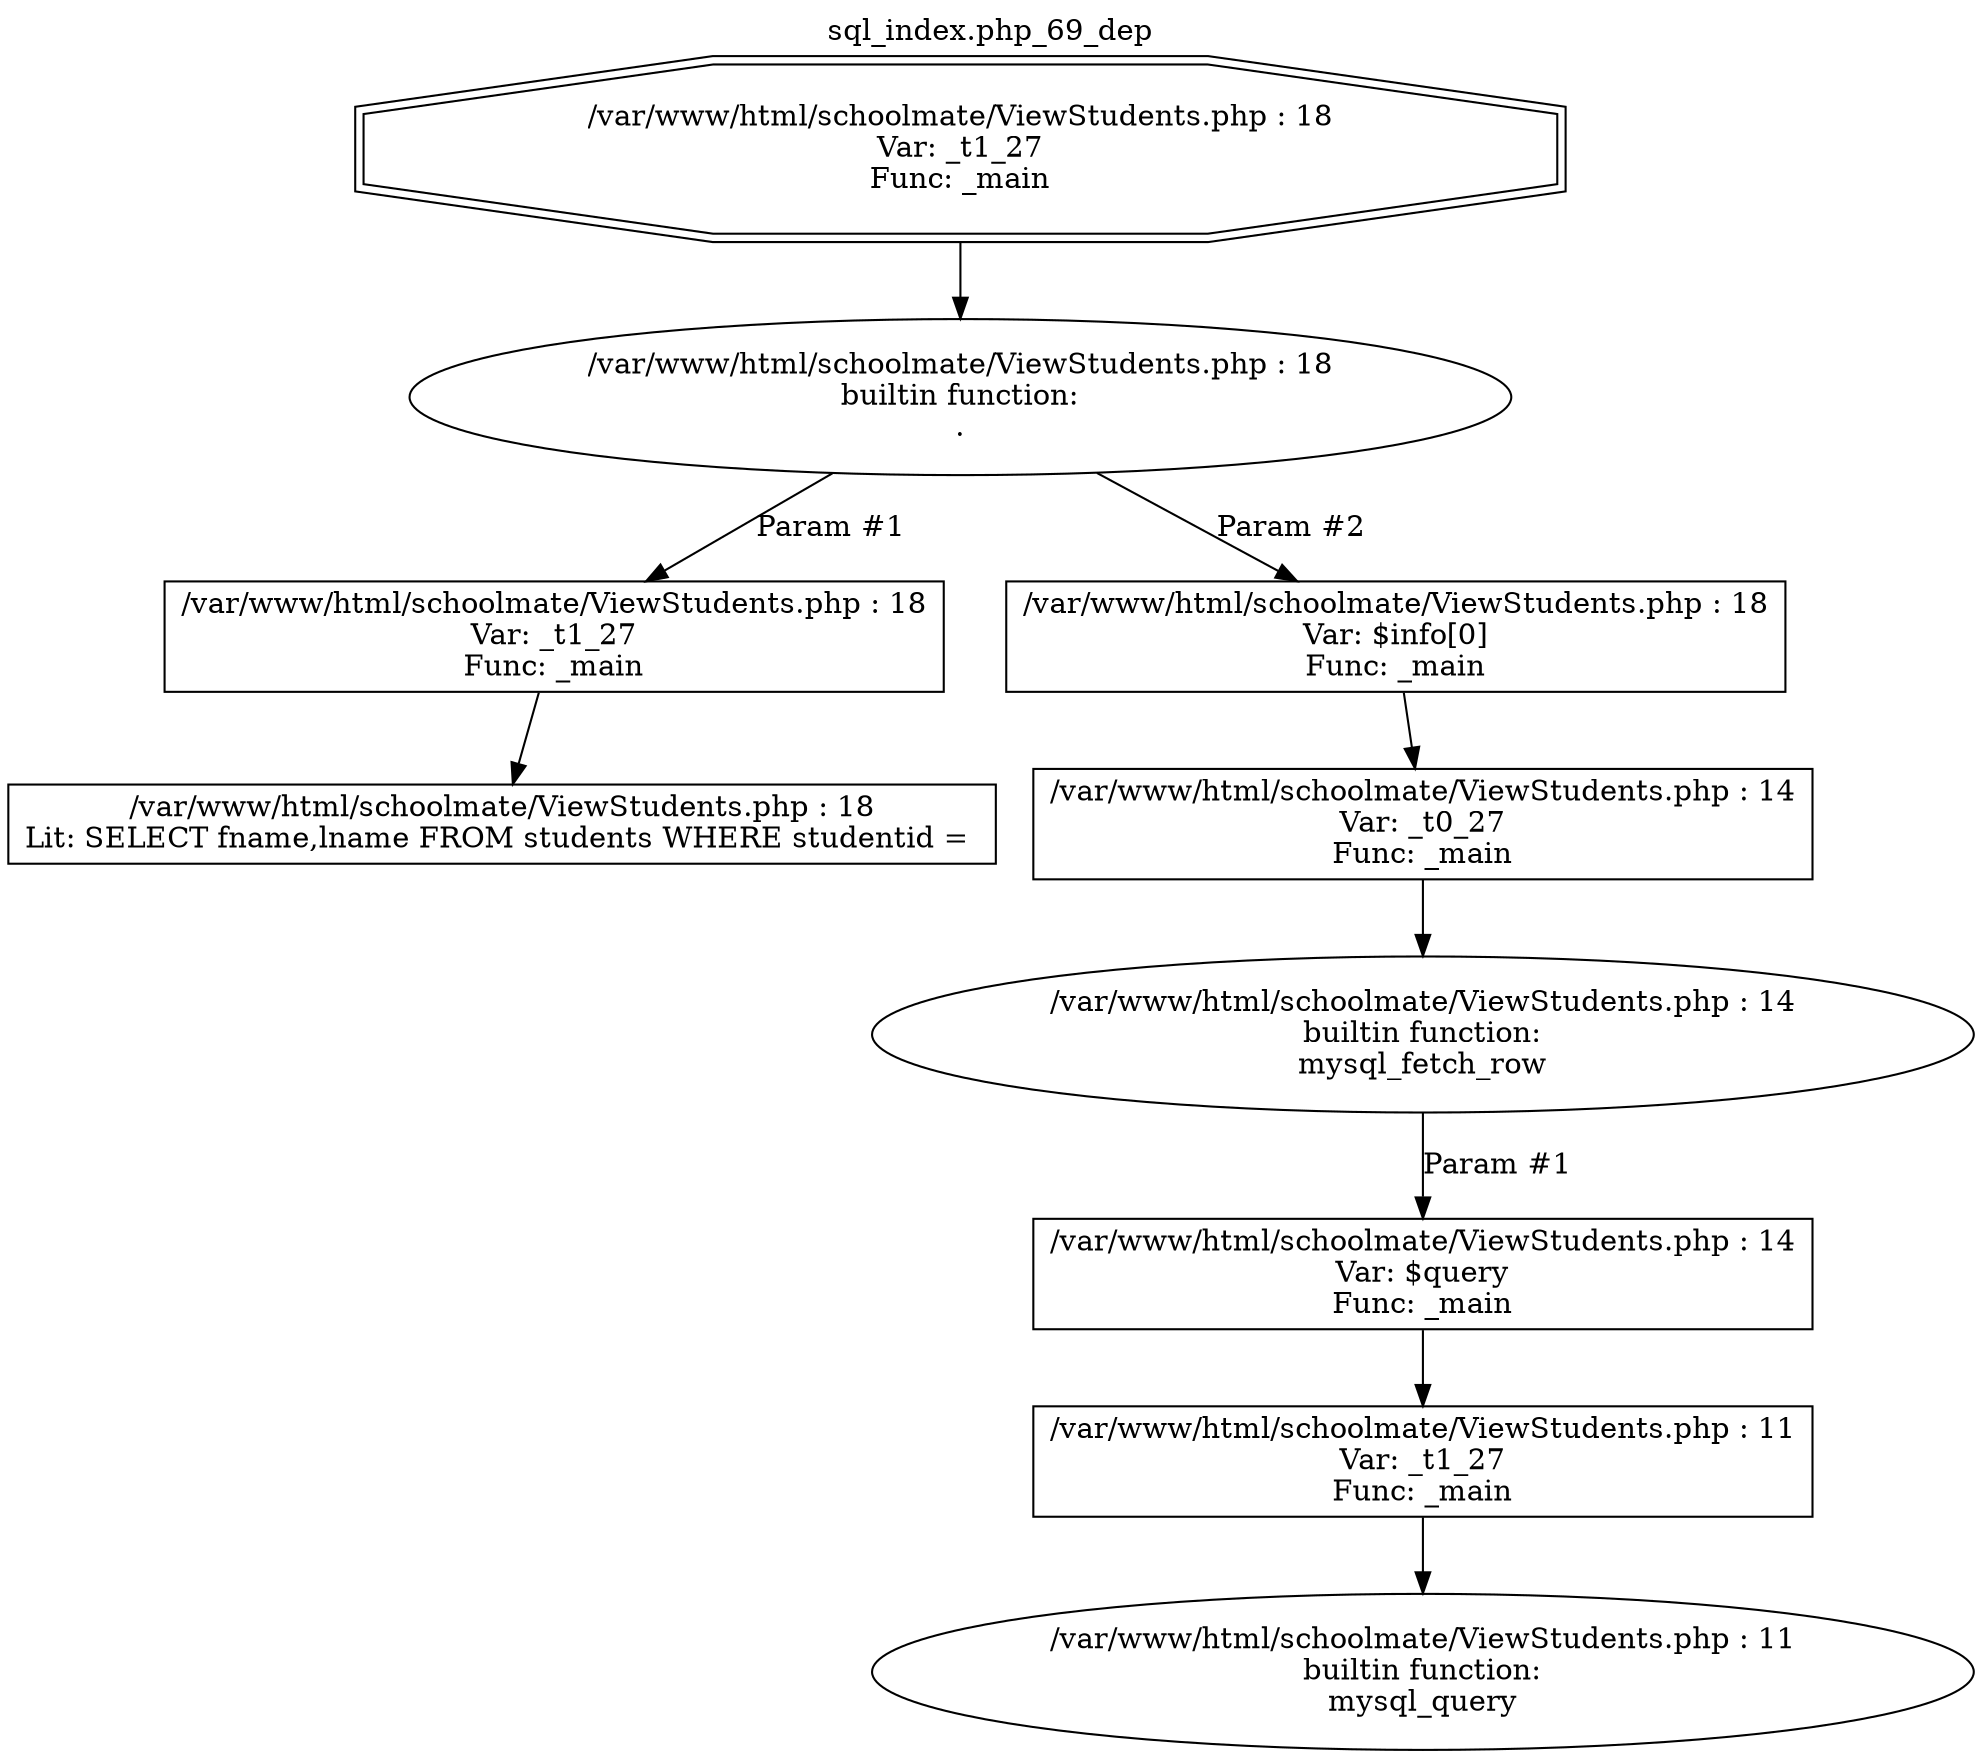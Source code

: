 digraph cfg {
  label="sql_index.php_69_dep";
  labelloc=t;
  n1 [shape=doubleoctagon, label="/var/www/html/schoolmate/ViewStudents.php : 18\nVar: _t1_27\nFunc: _main\n"];
  n2 [shape=ellipse, label="/var/www/html/schoolmate/ViewStudents.php : 18\nbuiltin function:\n.\n"];
  n3 [shape=box, label="/var/www/html/schoolmate/ViewStudents.php : 18\nVar: _t1_27\nFunc: _main\n"];
  n4 [shape=box, label="/var/www/html/schoolmate/ViewStudents.php : 18\nLit: SELECT fname,lname FROM students WHERE studentid = \n"];
  n5 [shape=box, label="/var/www/html/schoolmate/ViewStudents.php : 18\nVar: $info[0]\nFunc: _main\n"];
  n6 [shape=box, label="/var/www/html/schoolmate/ViewStudents.php : 14\nVar: _t0_27\nFunc: _main\n"];
  n7 [shape=ellipse, label="/var/www/html/schoolmate/ViewStudents.php : 14\nbuiltin function:\nmysql_fetch_row\n"];
  n8 [shape=box, label="/var/www/html/schoolmate/ViewStudents.php : 14\nVar: $query\nFunc: _main\n"];
  n9 [shape=box, label="/var/www/html/schoolmate/ViewStudents.php : 11\nVar: _t1_27\nFunc: _main\n"];
  n10 [shape=ellipse, label="/var/www/html/schoolmate/ViewStudents.php : 11\nbuiltin function:\nmysql_query\n"];
  n1 -> n2;
  n3 -> n4;
  n2 -> n3[label="Param #1"];
  n2 -> n5[label="Param #2"];
  n6 -> n7;
  n9 -> n10;
  n8 -> n9;
  n7 -> n8[label="Param #1"];
  n5 -> n6;
}
